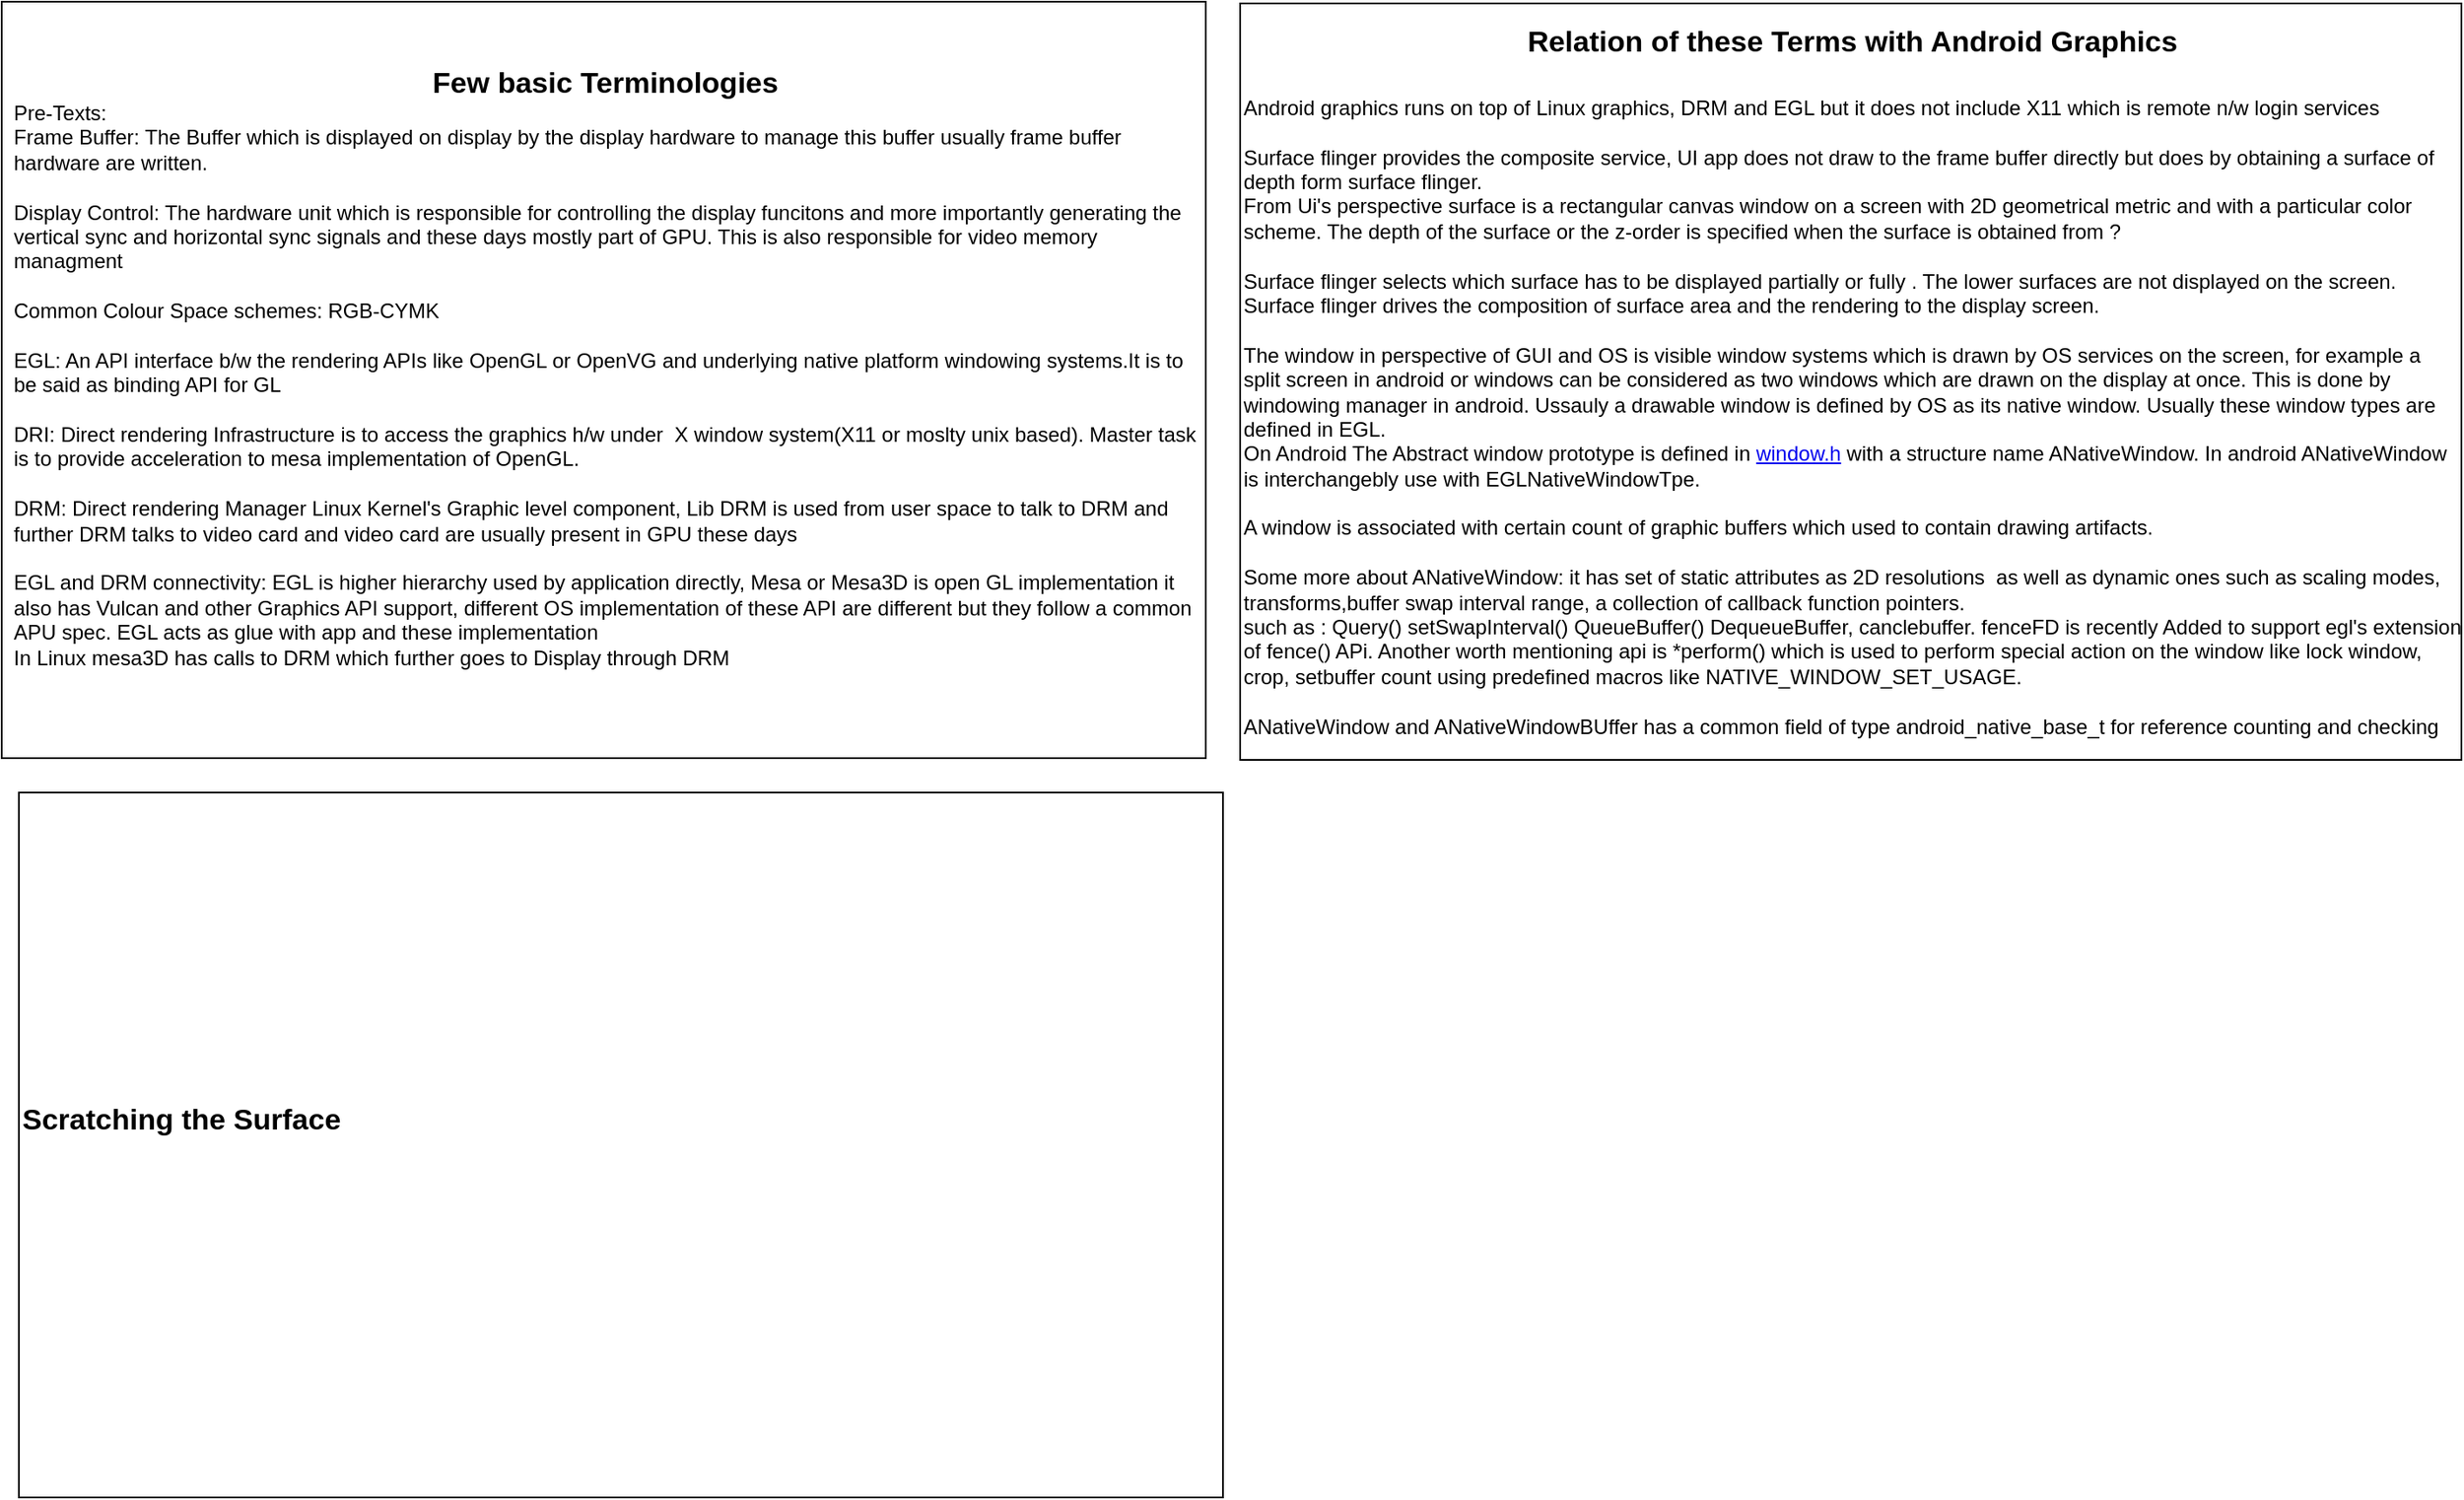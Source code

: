 <mxfile version="12.3.5" type="github" pages="1">
  <diagram id="gzc1fXgGK9Xh2YCLqEI3" name="The Pretext">
    <mxGraphModel dx="1102" dy="533" grid="1" gridSize="10" guides="1" tooltips="1" connect="1" arrows="1" fold="1" page="1" pageScale="1" pageWidth="1920" pageHeight="1200" math="0" shadow="0">
      <root>
        <mxCell id="0"/>
        <mxCell id="1" parent="0"/>
        <mxCell id="4iyLbNcxx3MA4uBL4IOl-1" value="&lt;div style=&quot;text-align: center&quot;&gt;&lt;font style=&quot;font-size: 17px&quot;&gt;&lt;b&gt;Few basic Terminologies&lt;/b&gt;&lt;/font&gt;&lt;/div&gt;Pre-Texts:&amp;nbsp;&lt;br&gt;Frame Buffer: The Buffer which is displayed on display by the display hardware to manage this buffer usually frame buffer hardware are written.&lt;br&gt;&lt;br&gt;Display Control: The hardware unit which is responsible for controlling the display funcitons and more importantly generating the vertical sync and horizontal sync signals and these days mostly part of GPU. This is also responsible for video memory managment&lt;br&gt;&lt;br&gt;Common Colour Space schemes: RGB-CYMK&lt;br&gt;&lt;br&gt;EGL: An API interface b/w the rendering APIs like OpenGL or OpenVG and underlying native platform windowing systems.It is to be said as binding API for GL&lt;br&gt;&lt;br&gt;DRI: Direct rendering Infrastructure&amp;nbsp;is to access the graphics h/w under&amp;nbsp; X window system(X11 or moslty unix based). Master task is to provide acceleration to mesa implementation of OpenGL.&lt;br&gt;&lt;br&gt;DRM: Direct rendering Manager Linux Kernel&#39;s Graphic level component, Lib DRM is used from user space to talk to DRM and further DRM talks to video card and video card are usually present in GPU these days&lt;br&gt;&lt;br&gt;EGL and DRM connectivity: EGL is higher hierarchy used by application directly, Mesa or Mesa3D is open GL implementation it also has Vulcan and other Graphics API support, different OS implementation of these API are different but they follow a common APU spec. EGL acts as glue with app and these implementation&lt;br&gt;In Linux mesa3D has calls to DRM which further goes to Display through DRM&lt;br&gt;&lt;br&gt;" style="text;html=1;strokeColor=#000000;fillColor=none;align=left;verticalAlign=middle;whiteSpace=wrap;rounded=0;strokeWidth=1;spacingLeft=5;spacingBottom=0;spacingRight=5;" vertex="1" parent="1">
          <mxGeometry x="20" y="20" width="700" height="440" as="geometry"/>
        </mxCell>
        <mxCell id="4iyLbNcxx3MA4uBL4IOl-2" value="&lt;div&gt;&lt;span style=&quot;font-size: 17px&quot;&gt;&lt;b&gt;Scratching the Surface&lt;/b&gt;&lt;/span&gt;&lt;/div&gt;&lt;div&gt;&lt;br&gt;&lt;/div&gt;&lt;div&gt;&lt;br&gt;&lt;/div&gt;" style="text;html=1;strokeColor=#000000;fillColor=none;align=left;verticalAlign=middle;whiteSpace=wrap;rounded=0;" vertex="1" parent="1">
          <mxGeometry x="30" y="480" width="700" height="410" as="geometry"/>
        </mxCell>
        <mxCell id="4iyLbNcxx3MA4uBL4IOl-3" value="&lt;div style=&quot;text-align: center&quot;&gt;&lt;b style=&quot;font-size: 17px&quot;&gt;Relation of these Terms with Android Graphics&lt;/b&gt;&lt;/div&gt;&lt;div&gt;&lt;b style=&quot;font-size: 17px&quot;&gt;&lt;br&gt;&lt;/b&gt;&lt;/div&gt;&lt;div&gt;&lt;font style=&quot;font-size: 12px&quot;&gt;Android graphics runs on top of Linux&amp;nbsp;graphics, DRM and EGL but it does not include X11 which is remote n/w login services&lt;/font&gt;&lt;/div&gt;&lt;div&gt;&lt;font style=&quot;font-size: 12px&quot;&gt;&lt;br&gt;&lt;/font&gt;&lt;/div&gt;&lt;div&gt;&lt;font style=&quot;font-size: 12px&quot;&gt;Surface flinger provides the composite service, UI app does not draw to the frame buffer directly but does by obtaining a surface of depth form surface flinger.&lt;/font&gt;&lt;/div&gt;&lt;div&gt;&lt;font style=&quot;font-size: 12px&quot;&gt;From Ui&#39;s perspective surface is a rectangular canvas window on a screen with 2D geometrical metric and with a particular color scheme. The depth of the surface or the z-order is specified when the surface is obtained from ?&lt;/font&gt;&lt;/div&gt;&lt;div&gt;&lt;font style=&quot;font-size: 12px&quot;&gt;&lt;br&gt;&lt;/font&gt;&lt;/div&gt;&lt;div&gt;&lt;font style=&quot;font-size: 12px&quot;&gt;Surface flinger selects which surface has to be displayed partially or fully . The lower surfaces are not displayed on the screen. Surface flinger drives the composition of surface area and the rendering to the display screen.&lt;/font&gt;&lt;/div&gt;&lt;div&gt;&lt;font style=&quot;font-size: 12px&quot;&gt;&lt;br&gt;&lt;/font&gt;&lt;/div&gt;&lt;div&gt;&lt;font style=&quot;font-size: 12px&quot;&gt;The window in perspective of GUI and OS is visible window systems which is drawn by OS services on the screen, for example a split screen in android or windows can be considered as two windows which are drawn on the display at once. This is done by windowing manager in android. Ussauly a drawable window is defined by OS as its native window. Usually these window types are defined in EGL.&lt;/font&gt;&lt;/div&gt;&lt;div&gt;&lt;font style=&quot;font-size: 12px&quot;&gt;On Android The Abstract window prototype is defined in &lt;a href=&quot;https://android.googlesource.com/platform/system/core/+/7cd3e0a3a2f9b104cd6c04f699ae62c4577787e2/include/system/window.h&quot;&gt;window.h&lt;/a&gt;&amp;nbsp;with a structure name ANativeWindow. In android ANativeWindow is interchangebly use with EGLNativeWindowTpe.&lt;/font&gt;&lt;/div&gt;&lt;div&gt;&lt;font style=&quot;font-size: 12px&quot;&gt;&lt;br&gt;&lt;/font&gt;&lt;/div&gt;&lt;div&gt;&lt;font style=&quot;font-size: 12px&quot;&gt;A window is associated with certain count of graphic buffers which used to contain drawing artifacts.&lt;/font&gt;&lt;/div&gt;&lt;div&gt;&lt;font style=&quot;font-size: 12px&quot;&gt;&lt;br&gt;&lt;/font&gt;&lt;/div&gt;&lt;div&gt;&lt;font style=&quot;font-size: 12px&quot;&gt;Some more about ANativeWindow: it has set of static attributes as 2D resolutions&amp;nbsp; as well as dynamic ones such as scaling modes, transforms,buffer swap interval range, a collection of callback function pointers.&lt;/font&gt;&lt;/div&gt;&lt;div&gt;&lt;font style=&quot;font-size: 12px&quot;&gt;such as : Query() setSwapInterval() QueueBuffer() DequeueBuffer, canclebuffer. fenceFD is recently Added to support egl&#39;s extension of fence() APi. Another worth mentioning api is *perform() which is used to perform special action on the window like lock window, crop, setbuffer count using predefined macros like NATIVE_WINDOW_SET_USAGE.&lt;/font&gt;&lt;/div&gt;&lt;div&gt;&lt;font style=&quot;font-size: 12px&quot;&gt;&lt;br&gt;&lt;/font&gt;&lt;/div&gt;&lt;div&gt;&lt;font style=&quot;font-size: 12px&quot;&gt;ANativeWindow and ANativeWindowBUffer has a common field of type android_native_base_t for reference counting and checking&lt;/font&gt;&lt;/div&gt;" style="text;html=1;strokeColor=#000000;fillColor=none;align=left;verticalAlign=middle;whiteSpace=wrap;rounded=0;" vertex="1" parent="1">
          <mxGeometry x="740" y="21" width="710" height="440" as="geometry"/>
        </mxCell>
      </root>
    </mxGraphModel>
  </diagram>
</mxfile>
